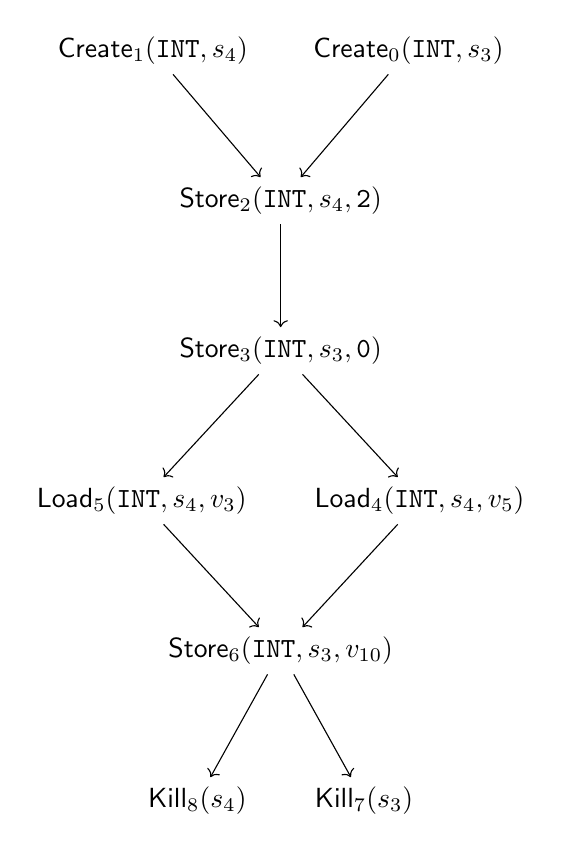 %%
\node (a_7) at (121bp,9bp) [draw,draw=none] {$\textsf{Kill}_7 (s_3)$};
  \node (a_6) at (91bp,63bp) [draw,draw=none] {$\textsf{Store}_6 (\texttt{INT}, s_3, v_{10})$};
  \node (a_5) at (41bp,117bp) [draw,draw=none] {$\textsf{Load}_5 (\texttt{INT}, s_4, v_3)$};
  \node (a_4) at (141bp,117bp) [draw,draw=none] {$\textsf{Load}_4 (\texttt{INT}, s_4, v_5)$};
  \node (a_3) at (91bp,171bp) [draw,draw=none] {$\textsf{Store}_3 (\texttt{INT}, s_3, \texttt{0})$};
  \node (a_2) at (91bp,225bp) [draw,draw=none] {$\textsf{Store}_2 (\texttt{INT}, s_4, \texttt{2})$};
  \node (a_1) at (45bp,279bp) [draw,draw=none] {$\textsf{Create}_1 (\texttt{INT}, s_4)$};
  \node (a_0) at (137bp,279bp) [draw,draw=none] {$\textsf{Create}_0 (\texttt{INT}, s_3)$};
  \node (a_8) at (61bp,9bp) [draw,draw=none] {$\textsf{Kill}_8 (s_4)$};
  \draw [->] (a_2) ..controls (91bp,209.01bp) and (91bp,198.86bp)  .. (a_3);
  \draw [->] (a_4) ..controls (125.54bp,100.3bp) and (114.89bp,88.801bp)  .. (a_6);
  \draw [->] (a_5) ..controls (56.465bp,100.3bp) and (67.11bp,88.801bp)  .. (a_6);
  \draw [->] (a_6) ..controls (81.896bp,46.613bp) and (75.847bp,35.724bp)  .. (a_8);
  \draw [->] (a_0) ..controls (122.77bp,262.3bp) and (112.98bp,250.8bp)  .. (a_2);
  \draw [->] (a_3) ..controls (106.46bp,154.3bp) and (117.11bp,142.8bp)  .. (a_4);
  \draw [->] (a_3) ..controls (75.535bp,154.3bp) and (64.89bp,142.8bp)  .. (a_5);
  \draw [->] (a_6) ..controls (100.1bp,46.613bp) and (106.15bp,35.724bp)  .. (a_7);
  \draw [->] (a_1) ..controls (59.227bp,262.3bp) and (69.021bp,250.8bp)  .. (a_2);
%
